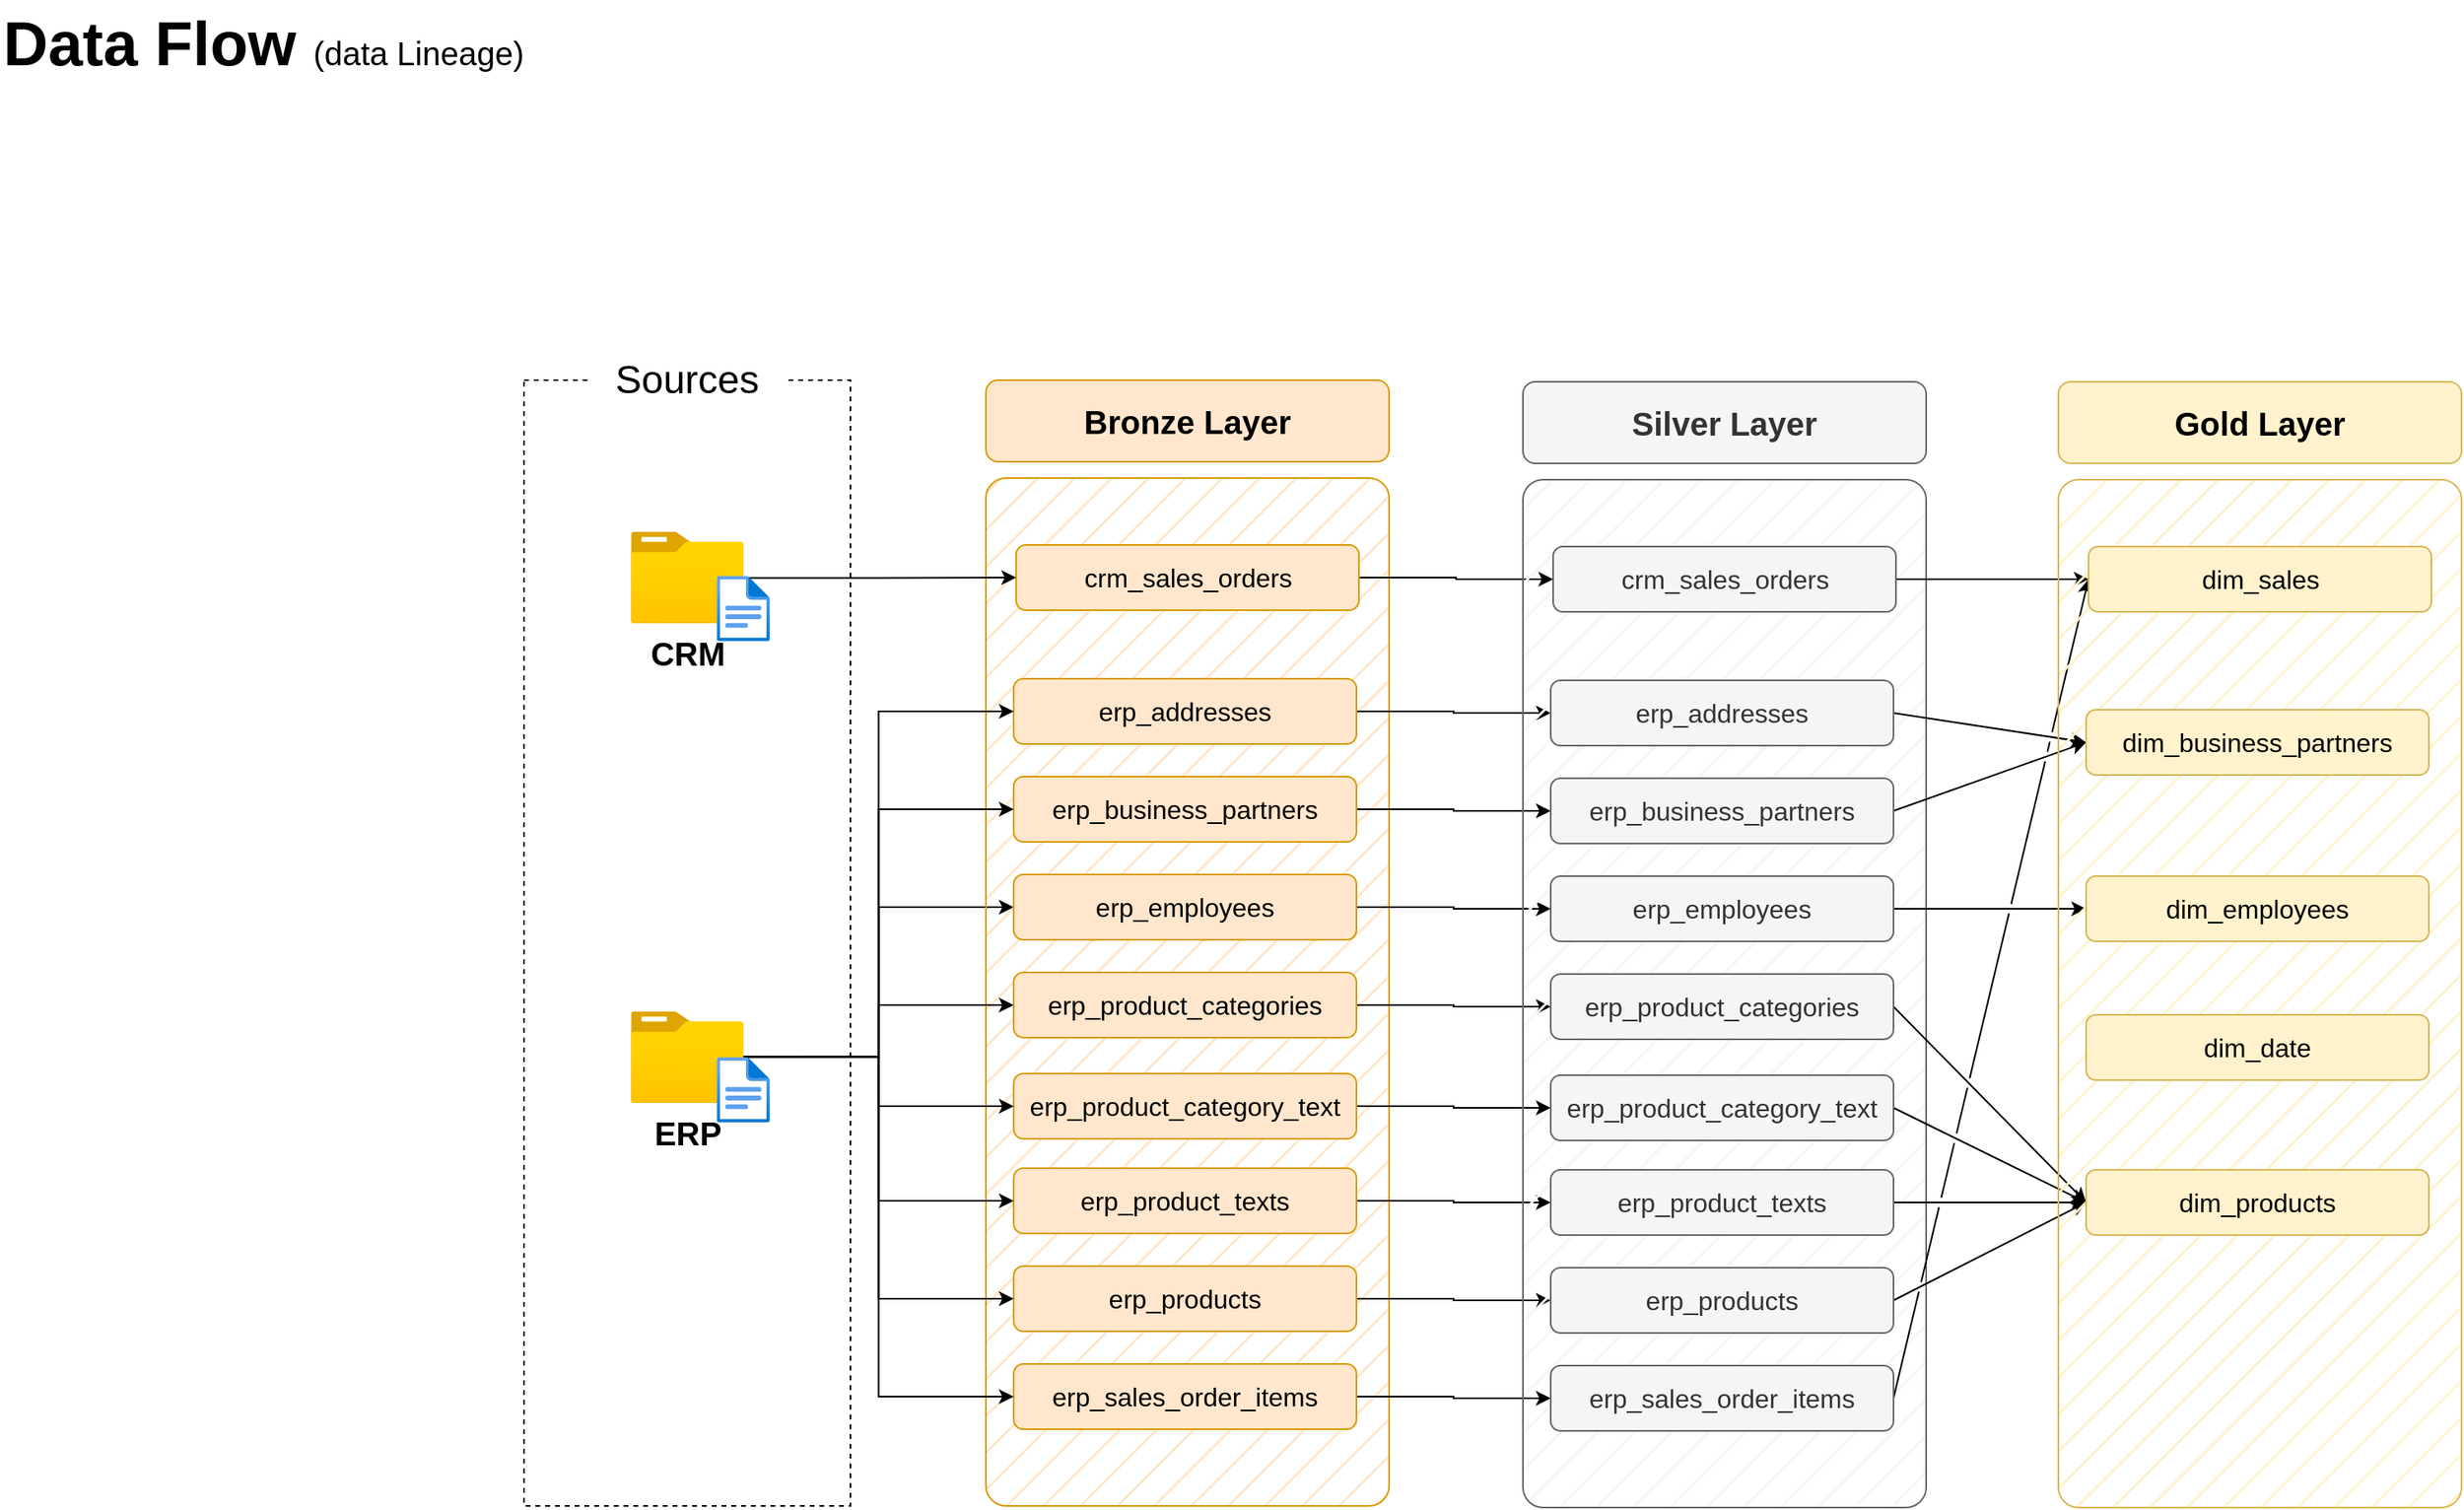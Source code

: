 <mxfile version="26.2.14">
  <diagram name="Data Flow" id="qsl-yLtg4liw6EHXuBID">
    <mxGraphModel dx="2825" dy="1036" grid="1" gridSize="10" guides="1" tooltips="1" connect="1" arrows="1" fold="1" page="1" pageScale="1" pageWidth="1920" pageHeight="1200" math="0" shadow="0">
      <root>
        <mxCell id="PmAsDYt7ePFWswJWPdAt-0" />
        <mxCell id="PmAsDYt7ePFWswJWPdAt-1" parent="PmAsDYt7ePFWswJWPdAt-0" />
        <mxCell id="N5Wro9hiEPlnRRx0mENQ-124" value="&lt;font style=&quot;&quot;&gt;&lt;b&gt;Data Flow &lt;/b&gt;&lt;font style=&quot;font-size: 20px;&quot;&gt;(data Lineage)&lt;/font&gt;&lt;br style=&quot;font-size: 38px;&quot;&gt;&lt;/font&gt;" style="text;html=1;strokeColor=none;fillColor=none;align=left;verticalAlign=middle;whiteSpace=wrap;rounded=0;fontSize=38;fontFamily=Helvetica;" parent="PmAsDYt7ePFWswJWPdAt-1" vertex="1">
          <mxGeometry x="69" y="47" width="396" height="54" as="geometry" />
        </mxCell>
        <mxCell id="n8bJTZ1ovyGtcUzWuUE2-2" value="" style="rounded=0;whiteSpace=wrap;html=1;fillColor=none;dashed=1;" parent="PmAsDYt7ePFWswJWPdAt-1" vertex="1">
          <mxGeometry x="390" y="280" width="200" height="690" as="geometry" />
        </mxCell>
        <mxCell id="n8bJTZ1ovyGtcUzWuUE2-3" value="&lt;font style=&quot;font-size: 24px;&quot;&gt;Sources&lt;/font&gt;" style="rounded=1;whiteSpace=wrap;html=1;strokeColor=none;" parent="PmAsDYt7ePFWswJWPdAt-1" vertex="1">
          <mxGeometry x="430" y="260" width="120" height="40" as="geometry" />
        </mxCell>
        <mxCell id="4ZKNdrfmacIxx5nxEuMF-0" value="&lt;font style=&quot;font-size: 20px;&quot;&gt;&lt;b&gt;CRM&lt;/b&gt;&lt;/font&gt;" style="image;aspect=fixed;html=1;points=[];align=center;fontSize=12;image=img/lib/azure2/general/Folder_Blank.svg;" parent="PmAsDYt7ePFWswJWPdAt-1" vertex="1">
          <mxGeometry x="455.5" y="373" width="69" height="56.0" as="geometry" />
        </mxCell>
        <mxCell id="FUw0geXapkJR7pa8jdJL-6" style="edgeStyle=elbowEdgeStyle;rounded=0;orthogonalLoop=1;jettySize=auto;html=1;entryX=0;entryY=0.5;entryDx=0;entryDy=0;" parent="PmAsDYt7ePFWswJWPdAt-1" source="4ZKNdrfmacIxx5nxEuMF-4" target="D8R9sGTT4eO_Y8YIvJOX-6" edge="1">
          <mxGeometry relative="1" as="geometry" />
        </mxCell>
        <mxCell id="4ZKNdrfmacIxx5nxEuMF-5" value="" style="rounded=1;whiteSpace=wrap;html=1;fillColor=#ffe6cc;strokeColor=#d79b00;fillStyle=hatch;arcSize=5;" parent="PmAsDYt7ePFWswJWPdAt-1" vertex="1">
          <mxGeometry x="673" y="340" width="247" height="630" as="geometry" />
        </mxCell>
        <mxCell id="4ZKNdrfmacIxx5nxEuMF-6" value="Bronze Layer" style="rounded=1;whiteSpace=wrap;html=1;fillColor=#ffe6cc;strokeColor=#d79b00;fontSize=20;fontStyle=1" parent="PmAsDYt7ePFWswJWPdAt-1" vertex="1">
          <mxGeometry x="673" y="280" width="247" height="50" as="geometry" />
        </mxCell>
        <mxCell id="ipXMxgDdtrbWBfYmq0OY-11" style="edgeStyle=orthogonalEdgeStyle;rounded=0;orthogonalLoop=1;jettySize=auto;html=1;exitX=1;exitY=0.5;exitDx=0;exitDy=0;entryX=0;entryY=0.5;entryDx=0;entryDy=0;" parent="PmAsDYt7ePFWswJWPdAt-1" source="5szykNnx05lKGsdo6Biz-0" target="ipXMxgDdtrbWBfYmq0OY-2" edge="1">
          <mxGeometry relative="1" as="geometry" />
        </mxCell>
        <mxCell id="5szykNnx05lKGsdo6Biz-0" value="crm_sales_orders" style="rounded=1;whiteSpace=wrap;html=1;fillColor=#ffe6cc;strokeColor=#d79b00;fontSize=16;fontStyle=0" parent="PmAsDYt7ePFWswJWPdAt-1" vertex="1">
          <mxGeometry x="691.5" y="381" width="210" height="40" as="geometry" />
        </mxCell>
        <mxCell id="ipXMxgDdtrbWBfYmq0OY-12" style="edgeStyle=orthogonalEdgeStyle;rounded=0;orthogonalLoop=1;jettySize=auto;html=1;exitX=1;exitY=0.5;exitDx=0;exitDy=0;entryX=0;entryY=0.5;entryDx=0;entryDy=0;" parent="PmAsDYt7ePFWswJWPdAt-1" source="hnOc7kBfibrwKYlpnwC0-0" target="ipXMxgDdtrbWBfYmq0OY-3" edge="1">
          <mxGeometry relative="1" as="geometry" />
        </mxCell>
        <mxCell id="hnOc7kBfibrwKYlpnwC0-0" value="erp_addresses" style="rounded=1;whiteSpace=wrap;html=1;fillColor=#ffe6cc;strokeColor=#d79b00;fontSize=16;fontStyle=0" parent="PmAsDYt7ePFWswJWPdAt-1" vertex="1">
          <mxGeometry x="690" y="463" width="210" height="40" as="geometry" />
        </mxCell>
        <mxCell id="ipXMxgDdtrbWBfYmq0OY-13" style="edgeStyle=orthogonalEdgeStyle;rounded=0;orthogonalLoop=1;jettySize=auto;html=1;exitX=1;exitY=0.5;exitDx=0;exitDy=0;entryX=0;entryY=0.5;entryDx=0;entryDy=0;" parent="PmAsDYt7ePFWswJWPdAt-1" source="hnOc7kBfibrwKYlpnwC0-1" target="ipXMxgDdtrbWBfYmq0OY-4" edge="1">
          <mxGeometry relative="1" as="geometry" />
        </mxCell>
        <mxCell id="hnOc7kBfibrwKYlpnwC0-1" value="erp_business_partners" style="rounded=1;whiteSpace=wrap;html=1;fillColor=#ffe6cc;strokeColor=#d79b00;fontSize=16;fontStyle=0" parent="PmAsDYt7ePFWswJWPdAt-1" vertex="1">
          <mxGeometry x="690" y="523" width="210" height="40" as="geometry" />
        </mxCell>
        <mxCell id="ipXMxgDdtrbWBfYmq0OY-14" style="edgeStyle=orthogonalEdgeStyle;rounded=0;orthogonalLoop=1;jettySize=auto;html=1;exitX=1;exitY=0.5;exitDx=0;exitDy=0;entryX=0;entryY=0.5;entryDx=0;entryDy=0;" parent="PmAsDYt7ePFWswJWPdAt-1" source="D8R9sGTT4eO_Y8YIvJOX-6" target="ipXMxgDdtrbWBfYmq0OY-5" edge="1">
          <mxGeometry relative="1" as="geometry" />
        </mxCell>
        <mxCell id="D8R9sGTT4eO_Y8YIvJOX-6" value="erp_employees" style="rounded=1;whiteSpace=wrap;html=1;fillColor=#ffe6cc;strokeColor=#d79b00;fontSize=16;fontStyle=0" parent="PmAsDYt7ePFWswJWPdAt-1" vertex="1">
          <mxGeometry x="690" y="583" width="210" height="40" as="geometry" />
        </mxCell>
        <mxCell id="ipXMxgDdtrbWBfYmq0OY-15" style="edgeStyle=orthogonalEdgeStyle;rounded=0;orthogonalLoop=1;jettySize=auto;html=1;exitX=1;exitY=0.5;exitDx=0;exitDy=0;entryX=0;entryY=0.5;entryDx=0;entryDy=0;" parent="PmAsDYt7ePFWswJWPdAt-1" source="D8R9sGTT4eO_Y8YIvJOX-7" target="ipXMxgDdtrbWBfYmq0OY-6" edge="1">
          <mxGeometry relative="1" as="geometry" />
        </mxCell>
        <mxCell id="D8R9sGTT4eO_Y8YIvJOX-7" value="erp_product_categories" style="rounded=1;whiteSpace=wrap;html=1;fillColor=#ffe6cc;strokeColor=#d79b00;fontSize=16;fontStyle=0" parent="PmAsDYt7ePFWswJWPdAt-1" vertex="1">
          <mxGeometry x="690" y="643" width="210" height="40" as="geometry" />
        </mxCell>
        <mxCell id="ipXMxgDdtrbWBfYmq0OY-16" style="edgeStyle=orthogonalEdgeStyle;rounded=0;orthogonalLoop=1;jettySize=auto;html=1;exitX=1;exitY=0.5;exitDx=0;exitDy=0;entryX=0;entryY=0.5;entryDx=0;entryDy=0;" parent="PmAsDYt7ePFWswJWPdAt-1" source="D8R9sGTT4eO_Y8YIvJOX-8" target="ipXMxgDdtrbWBfYmq0OY-7" edge="1">
          <mxGeometry relative="1" as="geometry" />
        </mxCell>
        <mxCell id="D8R9sGTT4eO_Y8YIvJOX-8" value="erp_product_category_text" style="rounded=1;whiteSpace=wrap;html=1;fillColor=#ffe6cc;strokeColor=#d79b00;fontSize=16;fontStyle=0" parent="PmAsDYt7ePFWswJWPdAt-1" vertex="1">
          <mxGeometry x="690" y="705" width="210" height="40" as="geometry" />
        </mxCell>
        <mxCell id="ipXMxgDdtrbWBfYmq0OY-17" style="edgeStyle=orthogonalEdgeStyle;rounded=0;orthogonalLoop=1;jettySize=auto;html=1;exitX=1;exitY=0.5;exitDx=0;exitDy=0;entryX=0;entryY=0.5;entryDx=0;entryDy=0;" parent="PmAsDYt7ePFWswJWPdAt-1" source="FUw0geXapkJR7pa8jdJL-3" target="ipXMxgDdtrbWBfYmq0OY-8" edge="1">
          <mxGeometry relative="1" as="geometry" />
        </mxCell>
        <mxCell id="FUw0geXapkJR7pa8jdJL-3" value="erp_product_texts" style="rounded=1;whiteSpace=wrap;html=1;fillColor=#ffe6cc;strokeColor=#d79b00;fontSize=16;fontStyle=0" parent="PmAsDYt7ePFWswJWPdAt-1" vertex="1">
          <mxGeometry x="690" y="763" width="210" height="40" as="geometry" />
        </mxCell>
        <mxCell id="ipXMxgDdtrbWBfYmq0OY-18" style="edgeStyle=orthogonalEdgeStyle;rounded=0;orthogonalLoop=1;jettySize=auto;html=1;exitX=1;exitY=0.5;exitDx=0;exitDy=0;entryX=0;entryY=0.5;entryDx=0;entryDy=0;" parent="PmAsDYt7ePFWswJWPdAt-1" source="FUw0geXapkJR7pa8jdJL-4" target="ipXMxgDdtrbWBfYmq0OY-9" edge="1">
          <mxGeometry relative="1" as="geometry" />
        </mxCell>
        <mxCell id="FUw0geXapkJR7pa8jdJL-4" value="erp_products" style="rounded=1;whiteSpace=wrap;html=1;fillColor=#ffe6cc;strokeColor=#d79b00;fontSize=16;fontStyle=0" parent="PmAsDYt7ePFWswJWPdAt-1" vertex="1">
          <mxGeometry x="690" y="823" width="210" height="40" as="geometry" />
        </mxCell>
        <mxCell id="ipXMxgDdtrbWBfYmq0OY-19" style="edgeStyle=orthogonalEdgeStyle;rounded=0;orthogonalLoop=1;jettySize=auto;html=1;exitX=1;exitY=0.5;exitDx=0;exitDy=0;entryX=0;entryY=0.5;entryDx=0;entryDy=0;" parent="PmAsDYt7ePFWswJWPdAt-1" source="FUw0geXapkJR7pa8jdJL-5" target="ipXMxgDdtrbWBfYmq0OY-10" edge="1">
          <mxGeometry relative="1" as="geometry" />
        </mxCell>
        <mxCell id="FUw0geXapkJR7pa8jdJL-5" value="erp_sales_order_items" style="rounded=1;whiteSpace=wrap;html=1;fillColor=#ffe6cc;strokeColor=#d79b00;fontSize=16;fontStyle=0" parent="PmAsDYt7ePFWswJWPdAt-1" vertex="1">
          <mxGeometry x="690" y="883" width="210" height="40" as="geometry" />
        </mxCell>
        <mxCell id="4WKVuVULbujf4S4X61hi-0" style="edgeStyle=orthogonalEdgeStyle;rounded=0;orthogonalLoop=1;jettySize=auto;html=1;entryX=0;entryY=0.5;entryDx=0;entryDy=0;exitX=0.964;exitY=0.496;exitDx=0;exitDy=0;exitPerimeter=0;" parent="PmAsDYt7ePFWswJWPdAt-1" source="4ZKNdrfmacIxx5nxEuMF-4" target="hnOc7kBfibrwKYlpnwC0-1" edge="1">
          <mxGeometry relative="1" as="geometry">
            <mxPoint x="480" y="557" as="sourcePoint" />
            <mxPoint x="649" y="503" as="targetPoint" />
          </mxGeometry>
        </mxCell>
        <mxCell id="4WKVuVULbujf4S4X61hi-1" style="edgeStyle=orthogonalEdgeStyle;rounded=0;orthogonalLoop=1;jettySize=auto;html=1;entryX=0;entryY=0.5;entryDx=0;entryDy=0;exitX=0.966;exitY=0.497;exitDx=0;exitDy=0;exitPerimeter=0;" parent="PmAsDYt7ePFWswJWPdAt-1" source="4ZKNdrfmacIxx5nxEuMF-4" target="hnOc7kBfibrwKYlpnwC0-0" edge="1">
          <mxGeometry relative="1" as="geometry">
            <mxPoint x="532" y="664" as="sourcePoint" />
            <mxPoint x="700" y="553" as="targetPoint" />
          </mxGeometry>
        </mxCell>
        <mxCell id="4WKVuVULbujf4S4X61hi-2" style="edgeStyle=orthogonalEdgeStyle;rounded=0;orthogonalLoop=1;jettySize=auto;html=1;entryX=0;entryY=0.5;entryDx=0;entryDy=0;exitX=0.963;exitY=0.498;exitDx=0;exitDy=0;exitPerimeter=0;" parent="PmAsDYt7ePFWswJWPdAt-1" source="4ZKNdrfmacIxx5nxEuMF-4" target="D8R9sGTT4eO_Y8YIvJOX-7" edge="1">
          <mxGeometry relative="1" as="geometry">
            <mxPoint x="532" y="663" as="sourcePoint" />
            <mxPoint x="700" y="493" as="targetPoint" />
          </mxGeometry>
        </mxCell>
        <mxCell id="4WKVuVULbujf4S4X61hi-4" style="edgeStyle=orthogonalEdgeStyle;rounded=0;orthogonalLoop=1;jettySize=auto;html=1;entryX=0;entryY=0.5;entryDx=0;entryDy=0;exitX=0.946;exitY=0.496;exitDx=0;exitDy=0;exitPerimeter=0;" parent="PmAsDYt7ePFWswJWPdAt-1" source="4ZKNdrfmacIxx5nxEuMF-4" target="D8R9sGTT4eO_Y8YIvJOX-8" edge="1">
          <mxGeometry relative="1" as="geometry">
            <mxPoint x="532" y="639" as="sourcePoint" />
            <mxPoint x="700" y="673" as="targetPoint" />
          </mxGeometry>
        </mxCell>
        <mxCell id="4WKVuVULbujf4S4X61hi-5" style="edgeStyle=orthogonalEdgeStyle;rounded=0;orthogonalLoop=1;jettySize=auto;html=1;entryX=0;entryY=0.5;entryDx=0;entryDy=0;exitX=1.015;exitY=0.497;exitDx=0;exitDy=0;exitPerimeter=0;" parent="PmAsDYt7ePFWswJWPdAt-1" source="4ZKNdrfmacIxx5nxEuMF-4" target="FUw0geXapkJR7pa8jdJL-3" edge="1">
          <mxGeometry relative="1" as="geometry">
            <mxPoint x="610" y="770" as="sourcePoint" />
            <mxPoint x="700" y="735" as="targetPoint" />
          </mxGeometry>
        </mxCell>
        <mxCell id="4WKVuVULbujf4S4X61hi-6" style="edgeStyle=orthogonalEdgeStyle;rounded=0;orthogonalLoop=1;jettySize=auto;html=1;entryX=0;entryY=0.5;entryDx=0;entryDy=0;exitX=0.982;exitY=0.497;exitDx=0;exitDy=0;exitPerimeter=0;" parent="PmAsDYt7ePFWswJWPdAt-1" source="4ZKNdrfmacIxx5nxEuMF-4" target="FUw0geXapkJR7pa8jdJL-4" edge="1">
          <mxGeometry relative="1" as="geometry">
            <mxPoint x="536" y="705" as="sourcePoint" />
            <mxPoint x="700" y="793" as="targetPoint" />
          </mxGeometry>
        </mxCell>
        <mxCell id="4WKVuVULbujf4S4X61hi-7" style="edgeStyle=orthogonalEdgeStyle;rounded=0;orthogonalLoop=1;jettySize=auto;html=1;entryX=0;entryY=0.5;entryDx=0;entryDy=0;exitX=1.008;exitY=0.497;exitDx=0;exitDy=0;exitPerimeter=0;" parent="PmAsDYt7ePFWswJWPdAt-1" source="4ZKNdrfmacIxx5nxEuMF-4" target="FUw0geXapkJR7pa8jdJL-5" edge="1">
          <mxGeometry relative="1" as="geometry">
            <mxPoint x="533" y="705" as="sourcePoint" />
            <mxPoint x="700" y="853" as="targetPoint" />
          </mxGeometry>
        </mxCell>
        <mxCell id="4WKVuVULbujf4S4X61hi-8" style="edgeStyle=orthogonalEdgeStyle;rounded=0;orthogonalLoop=1;jettySize=auto;html=1;entryX=0;entryY=0.5;entryDx=0;entryDy=0;exitX=0.996;exitY=0.504;exitDx=0;exitDy=0;exitPerimeter=0;" parent="PmAsDYt7ePFWswJWPdAt-1" source="4ZKNdrfmacIxx5nxEuMF-0" target="5szykNnx05lKGsdo6Biz-0" edge="1">
          <mxGeometry relative="1" as="geometry">
            <mxPoint x="480" y="525.48" as="sourcePoint" />
            <mxPoint x="648" y="313.48" as="targetPoint" />
          </mxGeometry>
        </mxCell>
        <mxCell id="hYor6iIa-aKugMJ0ksJW-2" value="" style="image;aspect=fixed;html=1;points=[];align=center;fontSize=12;image=img/lib/azure2/general/File.svg;" parent="PmAsDYt7ePFWswJWPdAt-1" vertex="1">
          <mxGeometry x="508.12" y="400" width="32.46" height="40" as="geometry" />
        </mxCell>
        <mxCell id="4ZKNdrfmacIxx5nxEuMF-4" value="&lt;font style=&quot;font-size: 20px;&quot;&gt;&lt;b&gt;ERP&lt;/b&gt;&lt;/font&gt;" style="image;aspect=fixed;html=1;points=[];align=center;fontSize=12;image=img/lib/azure2/general/Folder_Blank.svg;" parent="PmAsDYt7ePFWswJWPdAt-1" vertex="1">
          <mxGeometry x="455.5" y="667" width="69" height="56.0" as="geometry" />
        </mxCell>
        <mxCell id="hYor6iIa-aKugMJ0ksJW-4" value="" style="image;aspect=fixed;html=1;points=[];align=center;fontSize=12;image=img/lib/azure2/general/File.svg;" parent="PmAsDYt7ePFWswJWPdAt-1" vertex="1">
          <mxGeometry x="508.12" y="695" width="32.46" height="40" as="geometry" />
        </mxCell>
        <mxCell id="ipXMxgDdtrbWBfYmq0OY-0" value="" style="rounded=1;whiteSpace=wrap;html=1;fillColor=#f5f5f5;strokeColor=#666666;fillStyle=hatch;arcSize=5;fontColor=#333333;" parent="PmAsDYt7ePFWswJWPdAt-1" vertex="1">
          <mxGeometry x="1002" y="341" width="247" height="630" as="geometry" />
        </mxCell>
        <mxCell id="ipXMxgDdtrbWBfYmq0OY-1" value="Silver Layer" style="rounded=1;whiteSpace=wrap;html=1;fillColor=#f5f5f5;strokeColor=#666666;fontSize=20;fontStyle=1;fontColor=#333333;" parent="PmAsDYt7ePFWswJWPdAt-1" vertex="1">
          <mxGeometry x="1002" y="281" width="247" height="50" as="geometry" />
        </mxCell>
        <mxCell id="fmiYCnDx6C7YxQS57Lym-15" style="edgeStyle=orthogonalEdgeStyle;rounded=0;orthogonalLoop=1;jettySize=auto;html=1;exitX=1;exitY=0.5;exitDx=0;exitDy=0;entryX=0;entryY=0.5;entryDx=0;entryDy=0;" parent="PmAsDYt7ePFWswJWPdAt-1" source="ipXMxgDdtrbWBfYmq0OY-2" target="fmiYCnDx6C7YxQS57Lym-2" edge="1">
          <mxGeometry relative="1" as="geometry" />
        </mxCell>
        <mxCell id="ipXMxgDdtrbWBfYmq0OY-2" value="crm_sales_orders" style="rounded=1;whiteSpace=wrap;html=1;fillColor=#f5f5f5;strokeColor=#666666;fontSize=16;fontStyle=0;fontColor=#333333;" parent="PmAsDYt7ePFWswJWPdAt-1" vertex="1">
          <mxGeometry x="1020.5" y="382" width="210" height="40" as="geometry" />
        </mxCell>
        <mxCell id="fmiYCnDx6C7YxQS57Lym-12" style="rounded=0;orthogonalLoop=1;jettySize=auto;html=1;exitX=1;exitY=0.5;exitDx=0;exitDy=0;entryX=0;entryY=0.5;entryDx=0;entryDy=0;strokeColor=default;" parent="PmAsDYt7ePFWswJWPdAt-1" source="ipXMxgDdtrbWBfYmq0OY-3" target="fmiYCnDx6C7YxQS57Lym-4" edge="1">
          <mxGeometry relative="1" as="geometry" />
        </mxCell>
        <mxCell id="ipXMxgDdtrbWBfYmq0OY-3" value="erp_addresses" style="rounded=1;whiteSpace=wrap;html=1;fillColor=#f5f5f5;strokeColor=#666666;fontSize=16;fontStyle=0;fontColor=#333333;" parent="PmAsDYt7ePFWswJWPdAt-1" vertex="1">
          <mxGeometry x="1019" y="464" width="210" height="40" as="geometry" />
        </mxCell>
        <mxCell id="fmiYCnDx6C7YxQS57Lym-13" style="rounded=0;orthogonalLoop=1;jettySize=auto;html=1;exitX=1;exitY=0.5;exitDx=0;exitDy=0;entryX=0;entryY=0.5;entryDx=0;entryDy=0;" parent="PmAsDYt7ePFWswJWPdAt-1" source="ipXMxgDdtrbWBfYmq0OY-4" target="fmiYCnDx6C7YxQS57Lym-4" edge="1">
          <mxGeometry relative="1" as="geometry" />
        </mxCell>
        <mxCell id="ipXMxgDdtrbWBfYmq0OY-4" value="erp_business_partners" style="rounded=1;whiteSpace=wrap;html=1;fillColor=#f5f5f5;strokeColor=#666666;fontSize=16;fontStyle=0;fontColor=#333333;" parent="PmAsDYt7ePFWswJWPdAt-1" vertex="1">
          <mxGeometry x="1019" y="524" width="210" height="40" as="geometry" />
        </mxCell>
        <mxCell id="fmiYCnDx6C7YxQS57Lym-14" style="edgeStyle=orthogonalEdgeStyle;rounded=0;orthogonalLoop=1;jettySize=auto;html=1;exitX=1;exitY=0.5;exitDx=0;exitDy=0;entryX=0;entryY=0.5;entryDx=0;entryDy=0;" parent="PmAsDYt7ePFWswJWPdAt-1" source="ipXMxgDdtrbWBfYmq0OY-5" target="fmiYCnDx6C7YxQS57Lym-5" edge="1">
          <mxGeometry relative="1" as="geometry" />
        </mxCell>
        <mxCell id="ipXMxgDdtrbWBfYmq0OY-5" value="erp_employees" style="rounded=1;whiteSpace=wrap;html=1;fillColor=#f5f5f5;strokeColor=#666666;fontSize=16;fontStyle=0;fontColor=#333333;" parent="PmAsDYt7ePFWswJWPdAt-1" vertex="1">
          <mxGeometry x="1019" y="584" width="210" height="40" as="geometry" />
        </mxCell>
        <mxCell id="fmiYCnDx6C7YxQS57Lym-17" style="rounded=0;orthogonalLoop=1;jettySize=auto;html=1;exitX=1;exitY=0.5;exitDx=0;exitDy=0;entryX=0;entryY=0.5;entryDx=0;entryDy=0;" parent="PmAsDYt7ePFWswJWPdAt-1" source="ipXMxgDdtrbWBfYmq0OY-6" target="fmiYCnDx6C7YxQS57Lym-6" edge="1">
          <mxGeometry relative="1" as="geometry" />
        </mxCell>
        <mxCell id="ipXMxgDdtrbWBfYmq0OY-6" value="erp_product_categories" style="rounded=1;whiteSpace=wrap;html=1;fillColor=#f5f5f5;strokeColor=#666666;fontSize=16;fontStyle=0;fontColor=#333333;" parent="PmAsDYt7ePFWswJWPdAt-1" vertex="1">
          <mxGeometry x="1019" y="644" width="210" height="40" as="geometry" />
        </mxCell>
        <mxCell id="fmiYCnDx6C7YxQS57Lym-18" style="rounded=0;orthogonalLoop=1;jettySize=auto;html=1;exitX=1;exitY=0.5;exitDx=0;exitDy=0;entryX=0;entryY=0.5;entryDx=0;entryDy=0;" parent="PmAsDYt7ePFWswJWPdAt-1" source="ipXMxgDdtrbWBfYmq0OY-7" target="fmiYCnDx6C7YxQS57Lym-6" edge="1">
          <mxGeometry relative="1" as="geometry">
            <mxPoint x="1310" y="780.0" as="targetPoint" />
          </mxGeometry>
        </mxCell>
        <mxCell id="ipXMxgDdtrbWBfYmq0OY-7" value="erp_product_category_text" style="rounded=1;whiteSpace=wrap;html=1;fillColor=#f5f5f5;strokeColor=#666666;fontSize=16;fontStyle=0;fontColor=#333333;" parent="PmAsDYt7ePFWswJWPdAt-1" vertex="1">
          <mxGeometry x="1019" y="706" width="210" height="40" as="geometry" />
        </mxCell>
        <mxCell id="fmiYCnDx6C7YxQS57Lym-19" style="rounded=0;orthogonalLoop=1;jettySize=auto;html=1;exitX=1;exitY=0.5;exitDx=0;exitDy=0;" parent="PmAsDYt7ePFWswJWPdAt-1" source="ipXMxgDdtrbWBfYmq0OY-8" target="fmiYCnDx6C7YxQS57Lym-6" edge="1">
          <mxGeometry relative="1" as="geometry" />
        </mxCell>
        <mxCell id="ipXMxgDdtrbWBfYmq0OY-8" value="erp_product_texts" style="rounded=1;whiteSpace=wrap;html=1;fillColor=#f5f5f5;strokeColor=#666666;fontSize=16;fontStyle=0;fontColor=#333333;" parent="PmAsDYt7ePFWswJWPdAt-1" vertex="1">
          <mxGeometry x="1019" y="764" width="210" height="40" as="geometry" />
        </mxCell>
        <mxCell id="fmiYCnDx6C7YxQS57Lym-20" style="rounded=0;orthogonalLoop=1;jettySize=auto;html=1;exitX=1;exitY=0.5;exitDx=0;exitDy=0;entryX=0;entryY=0.5;entryDx=0;entryDy=0;" parent="PmAsDYt7ePFWswJWPdAt-1" source="ipXMxgDdtrbWBfYmq0OY-9" target="fmiYCnDx6C7YxQS57Lym-6" edge="1">
          <mxGeometry relative="1" as="geometry">
            <mxPoint x="1290" y="820.0" as="targetPoint" />
          </mxGeometry>
        </mxCell>
        <mxCell id="ipXMxgDdtrbWBfYmq0OY-9" value="erp_products" style="rounded=1;whiteSpace=wrap;html=1;fillColor=#f5f5f5;strokeColor=#666666;fontSize=16;fontStyle=0;fontColor=#333333;" parent="PmAsDYt7ePFWswJWPdAt-1" vertex="1">
          <mxGeometry x="1019" y="824" width="210" height="40" as="geometry" />
        </mxCell>
        <mxCell id="fmiYCnDx6C7YxQS57Lym-16" style="rounded=0;orthogonalLoop=1;jettySize=auto;html=1;exitX=1;exitY=0.5;exitDx=0;exitDy=0;entryX=0;entryY=0.5;entryDx=0;entryDy=0;jumpStyle=gap;" parent="PmAsDYt7ePFWswJWPdAt-1" source="ipXMxgDdtrbWBfYmq0OY-10" target="fmiYCnDx6C7YxQS57Lym-2" edge="1">
          <mxGeometry relative="1" as="geometry">
            <mxPoint x="1290" y="440" as="targetPoint" />
          </mxGeometry>
        </mxCell>
        <mxCell id="ipXMxgDdtrbWBfYmq0OY-10" value="erp_sales_order_items" style="rounded=1;whiteSpace=wrap;html=1;fillColor=#f5f5f5;strokeColor=#666666;fontSize=16;fontStyle=0;fontColor=#333333;" parent="PmAsDYt7ePFWswJWPdAt-1" vertex="1">
          <mxGeometry x="1019" y="884" width="210" height="40" as="geometry" />
        </mxCell>
        <mxCell id="fmiYCnDx6C7YxQS57Lym-0" value="" style="rounded=1;whiteSpace=wrap;html=1;fillColor=#fff2cc;strokeColor=#d6b656;fillStyle=hatch;arcSize=5;" parent="PmAsDYt7ePFWswJWPdAt-1" vertex="1">
          <mxGeometry x="1330" y="341" width="247" height="630" as="geometry" />
        </mxCell>
        <mxCell id="fmiYCnDx6C7YxQS57Lym-1" value="Gold Layer" style="rounded=1;whiteSpace=wrap;html=1;fillColor=#fff2cc;strokeColor=#d6b656;fontSize=20;fontStyle=1;" parent="PmAsDYt7ePFWswJWPdAt-1" vertex="1">
          <mxGeometry x="1330" y="281" width="247" height="50" as="geometry" />
        </mxCell>
        <mxCell id="fmiYCnDx6C7YxQS57Lym-2" value="dim_sales" style="rounded=1;whiteSpace=wrap;html=1;fillColor=#fff2cc;strokeColor=#d6b656;fontSize=16;fontStyle=0;" parent="PmAsDYt7ePFWswJWPdAt-1" vertex="1">
          <mxGeometry x="1348.5" y="382" width="210" height="40" as="geometry" />
        </mxCell>
        <mxCell id="fmiYCnDx6C7YxQS57Lym-4" value="dim_business_partners" style="rounded=1;whiteSpace=wrap;html=1;fillColor=#fff2cc;strokeColor=#d6b656;fontSize=16;fontStyle=0;" parent="PmAsDYt7ePFWswJWPdAt-1" vertex="1">
          <mxGeometry x="1347" y="482" width="210" height="40" as="geometry" />
        </mxCell>
        <mxCell id="fmiYCnDx6C7YxQS57Lym-5" value="dim_employees" style="rounded=1;whiteSpace=wrap;html=1;fillColor=#fff2cc;strokeColor=#d6b656;fontSize=16;fontStyle=0;" parent="PmAsDYt7ePFWswJWPdAt-1" vertex="1">
          <mxGeometry x="1347" y="584" width="210" height="40" as="geometry" />
        </mxCell>
        <mxCell id="fmiYCnDx6C7YxQS57Lym-6" value="dim_products" style="rounded=1;whiteSpace=wrap;html=1;fillColor=#fff2cc;strokeColor=#d6b656;fontSize=16;fontStyle=0;" parent="PmAsDYt7ePFWswJWPdAt-1" vertex="1">
          <mxGeometry x="1347" y="764" width="210" height="40" as="geometry" />
        </mxCell>
        <mxCell id="xPJE5sZ-C0XEvup7ulEN-0" value="dim_date" style="rounded=1;whiteSpace=wrap;html=1;fillColor=#fff2cc;strokeColor=#d6b656;fontSize=16;fontStyle=0;" vertex="1" parent="PmAsDYt7ePFWswJWPdAt-1">
          <mxGeometry x="1347" y="669" width="210" height="40" as="geometry" />
        </mxCell>
      </root>
    </mxGraphModel>
  </diagram>
</mxfile>
